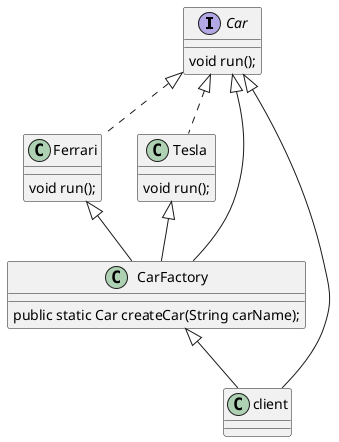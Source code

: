 @startuml

interface Car {
   void run();
}

class Ferrari implements Car {
   void run();
}

class Tesla implements Car{
   void run();
}

class client

class CarFactory{
public static Car createCar(String carName);
}

Car <|-- CarFactory
Ferrari <|-- CarFactory
Tesla <|-- CarFactory

Car <|-- client
CarFactory <|-- client
@enduml